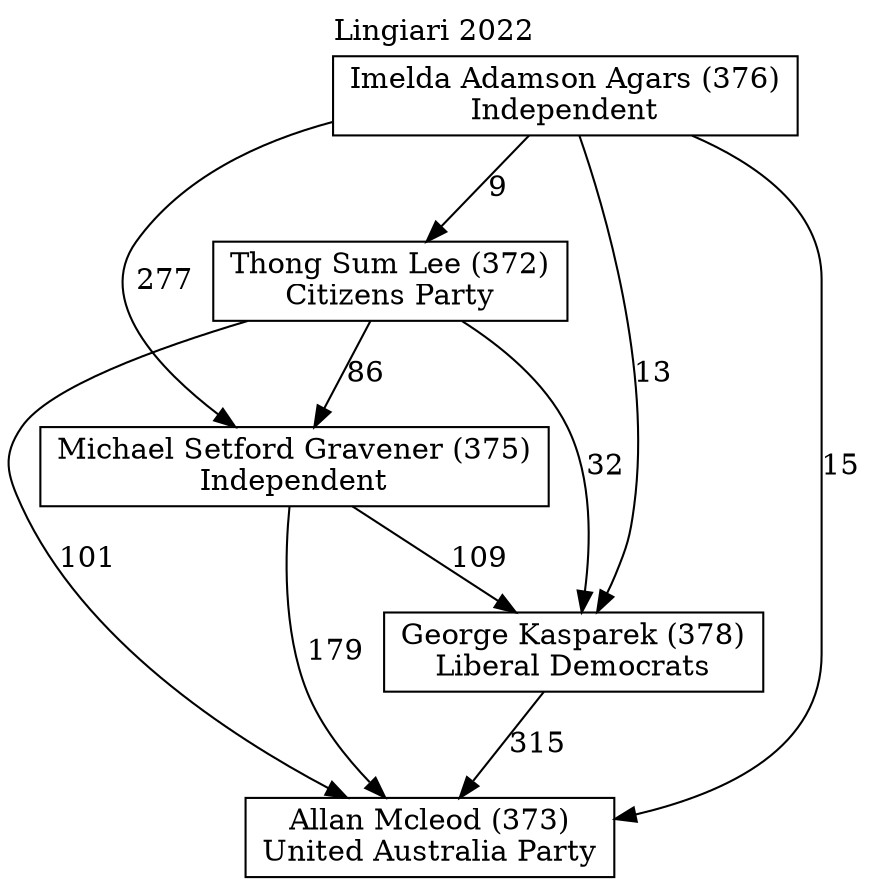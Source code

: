 // House preference flow
digraph "Allan Mcleod (373)_Lingiari_2022" {
	graph [label="Lingiari 2022" labelloc=t mclimit=10]
	node [shape=box]
	"Allan Mcleod (373)" [label="Allan Mcleod (373)
United Australia Party"]
	"George Kasparek (378)" [label="George Kasparek (378)
Liberal Democrats"]
	"Michael Setford Gravener (375)" [label="Michael Setford Gravener (375)
Independent"]
	"Thong Sum Lee (372)" [label="Thong Sum Lee (372)
Citizens Party"]
	"Imelda Adamson Agars (376)" [label="Imelda Adamson Agars (376)
Independent"]
	"George Kasparek (378)" -> "Allan Mcleod (373)" [label=315]
	"Michael Setford Gravener (375)" -> "George Kasparek (378)" [label=109]
	"Thong Sum Lee (372)" -> "Michael Setford Gravener (375)" [label=86]
	"Imelda Adamson Agars (376)" -> "Thong Sum Lee (372)" [label=9]
	"Michael Setford Gravener (375)" -> "Allan Mcleod (373)" [label=179]
	"Thong Sum Lee (372)" -> "Allan Mcleod (373)" [label=101]
	"Imelda Adamson Agars (376)" -> "Allan Mcleod (373)" [label=15]
	"Imelda Adamson Agars (376)" -> "Michael Setford Gravener (375)" [label=277]
	"Thong Sum Lee (372)" -> "George Kasparek (378)" [label=32]
	"Imelda Adamson Agars (376)" -> "George Kasparek (378)" [label=13]
}
